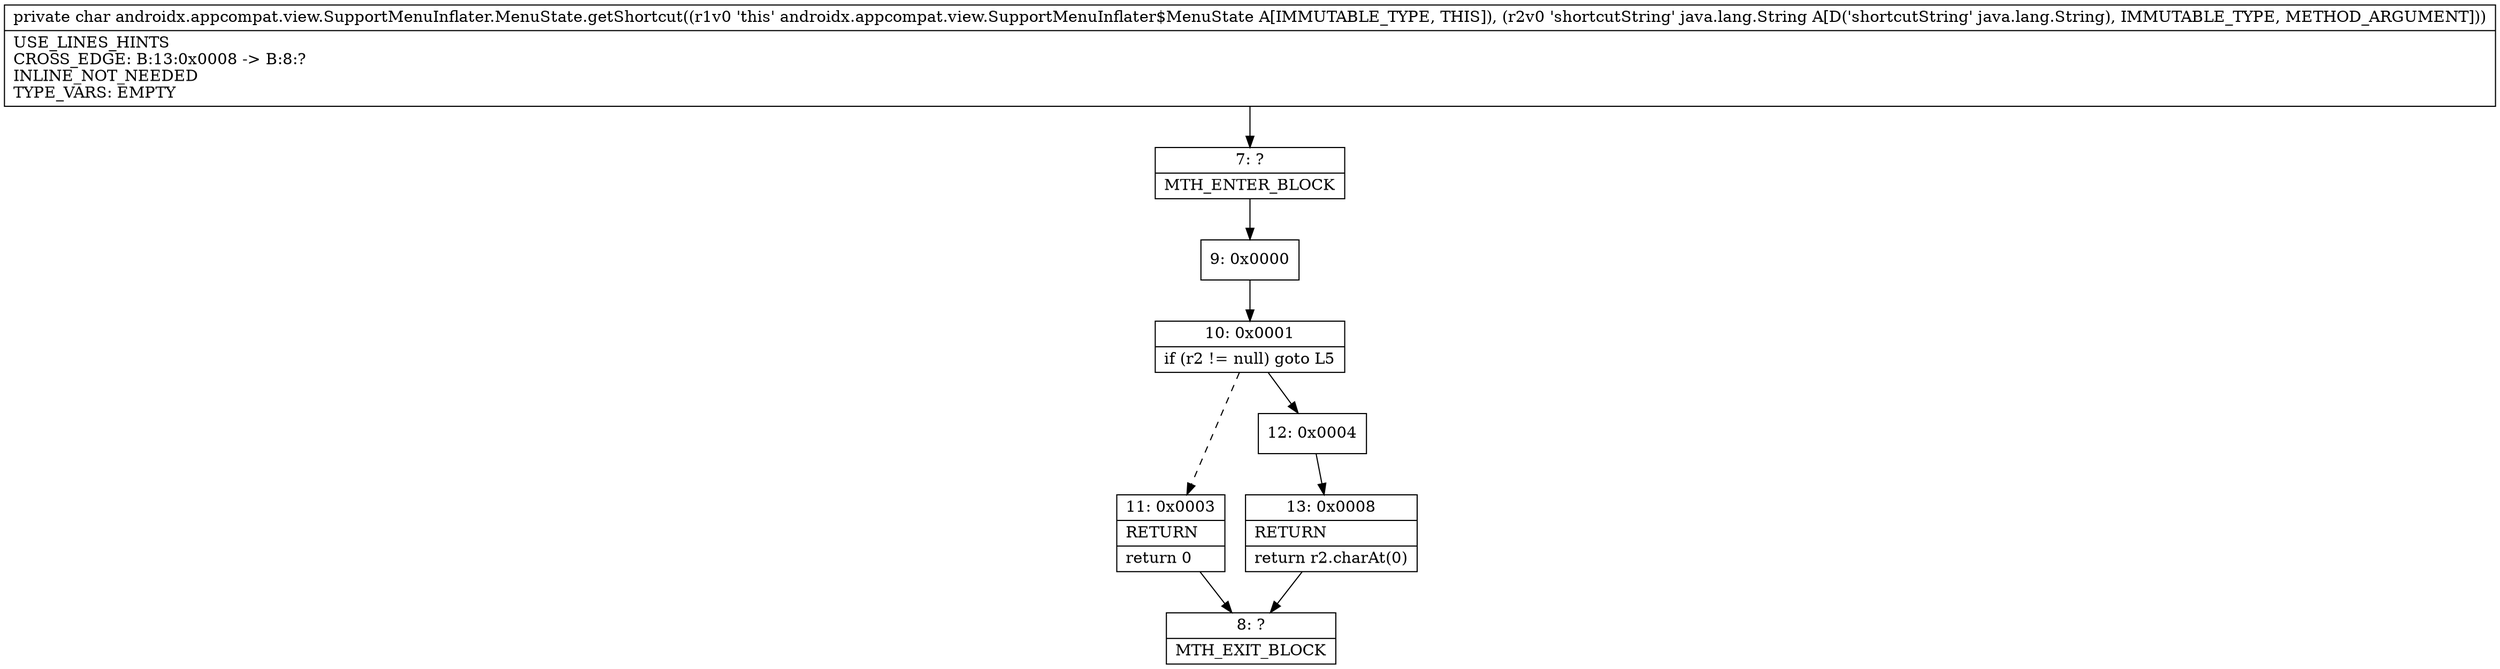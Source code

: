digraph "CFG forandroidx.appcompat.view.SupportMenuInflater.MenuState.getShortcut(Ljava\/lang\/String;)C" {
Node_7 [shape=record,label="{7\:\ ?|MTH_ENTER_BLOCK\l}"];
Node_9 [shape=record,label="{9\:\ 0x0000}"];
Node_10 [shape=record,label="{10\:\ 0x0001|if (r2 != null) goto L5\l}"];
Node_11 [shape=record,label="{11\:\ 0x0003|RETURN\l|return 0\l}"];
Node_8 [shape=record,label="{8\:\ ?|MTH_EXIT_BLOCK\l}"];
Node_12 [shape=record,label="{12\:\ 0x0004}"];
Node_13 [shape=record,label="{13\:\ 0x0008|RETURN\l|return r2.charAt(0)\l}"];
MethodNode[shape=record,label="{private char androidx.appcompat.view.SupportMenuInflater.MenuState.getShortcut((r1v0 'this' androidx.appcompat.view.SupportMenuInflater$MenuState A[IMMUTABLE_TYPE, THIS]), (r2v0 'shortcutString' java.lang.String A[D('shortcutString' java.lang.String), IMMUTABLE_TYPE, METHOD_ARGUMENT]))  | USE_LINES_HINTS\lCROSS_EDGE: B:13:0x0008 \-\> B:8:?\lINLINE_NOT_NEEDED\lTYPE_VARS: EMPTY\l}"];
MethodNode -> Node_7;Node_7 -> Node_9;
Node_9 -> Node_10;
Node_10 -> Node_11[style=dashed];
Node_10 -> Node_12;
Node_11 -> Node_8;
Node_12 -> Node_13;
Node_13 -> Node_8;
}

